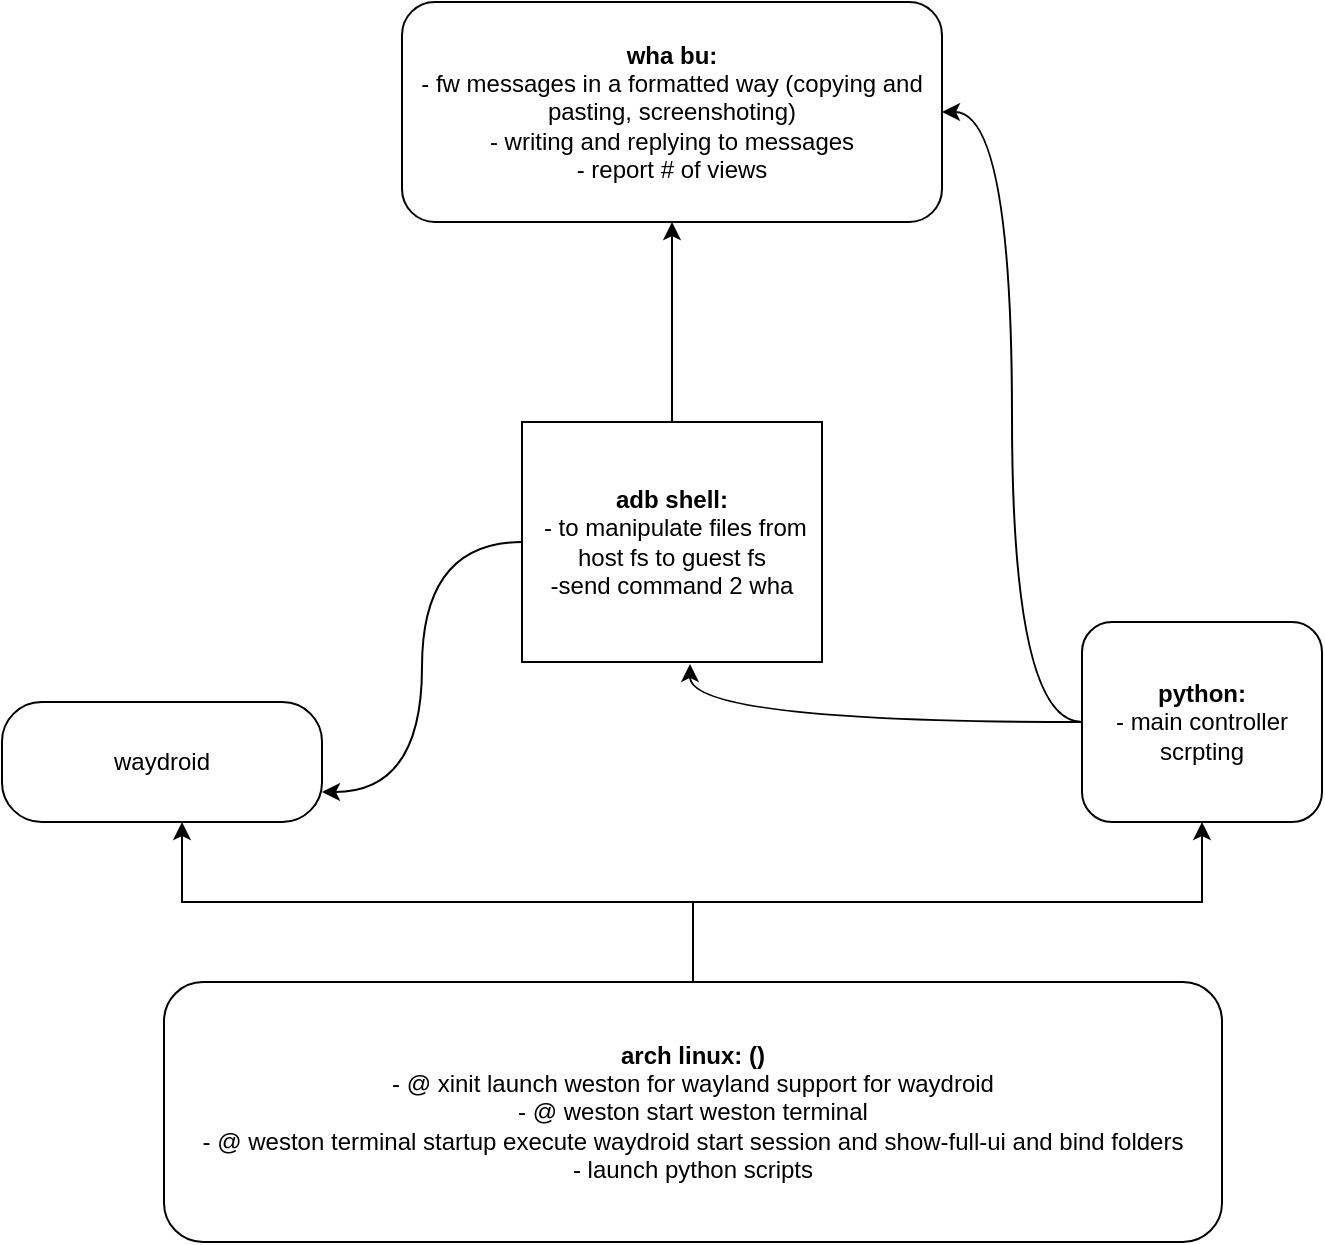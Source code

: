 <mxfile version="20.3.0" type="device" pages="2"><diagram id="fQzTnLMZr0oeQ_iGrPA_" name="lvl 0"><mxGraphModel dx="462" dy="857" grid="1" gridSize="10" guides="1" tooltips="1" connect="1" arrows="1" fold="1" page="1" pageScale="1" pageWidth="850" pageHeight="1100" math="0" shadow="0"><root><mxCell id="0"/><mxCell id="1" parent="0"/><mxCell id="lvGuIVhpEG7LHq2Fy3bW-6" value="" style="edgeStyle=orthogonalEdgeStyle;rounded=0;orthogonalLoop=1;jettySize=auto;html=1;exitX=0.5;exitY=0;exitDx=0;exitDy=0;" parent="1" source="lvGuIVhpEG7LHq2Fy3bW-1" target="lvGuIVhpEG7LHq2Fy3bW-5" edge="1"><mxGeometry relative="1" as="geometry"><Array as="points"><mxPoint x="505" y="780"/><mxPoint x="505" y="740"/><mxPoint x="250" y="740"/></Array></mxGeometry></mxCell><mxCell id="lvGuIVhpEG7LHq2Fy3bW-11" value="" style="edgeStyle=orthogonalEdgeStyle;rounded=0;orthogonalLoop=1;jettySize=auto;html=1;" parent="1" source="lvGuIVhpEG7LHq2Fy3bW-1" target="lvGuIVhpEG7LHq2Fy3bW-10" edge="1"><mxGeometry relative="1" as="geometry"/></mxCell><mxCell id="lvGuIVhpEG7LHq2Fy3bW-1" value="&lt;b&gt;arch linux: ()&lt;br&gt;&lt;/b&gt;- @ xinit launch weston for wayland support for waydroid&lt;br&gt;- @ weston start weston terminal&lt;br&gt;- @ weston terminal startup execute waydroid start session and show-full-ui and bind folders&lt;br&gt;- launch python scripts" style="rounded=1;whiteSpace=wrap;html=1;" parent="1" vertex="1"><mxGeometry x="241" y="780" width="529" height="130" as="geometry"/></mxCell><mxCell id="lvGuIVhpEG7LHq2Fy3bW-5" value="waydroid" style="rounded=1;whiteSpace=wrap;html=1;arcSize=33;" parent="1" vertex="1"><mxGeometry x="160" y="640" width="160" height="60" as="geometry"/></mxCell><mxCell id="lvGuIVhpEG7LHq2Fy3bW-8" value="&lt;b&gt;wha bu: &lt;/b&gt;&lt;br&gt;- fw messages in a formatted way (copying and pasting, screenshoting)&lt;br&gt;- writing and replying to messages&lt;br&gt;- report # of views" style="rounded=1;whiteSpace=wrap;html=1;" parent="1" vertex="1"><mxGeometry x="360" y="290" width="270" height="110" as="geometry"/></mxCell><mxCell id="lvGuIVhpEG7LHq2Fy3bW-30" style="edgeStyle=orthogonalEdgeStyle;curved=1;orthogonalLoop=1;jettySize=auto;html=1;entryX=0.56;entryY=1.008;entryDx=0;entryDy=0;entryPerimeter=0;" parent="1" source="lvGuIVhpEG7LHq2Fy3bW-10" target="lvGuIVhpEG7LHq2Fy3bW-15" edge="1"><mxGeometry relative="1" as="geometry"/></mxCell><mxCell id="lvGuIVhpEG7LHq2Fy3bW-32" style="edgeStyle=orthogonalEdgeStyle;curved=1;orthogonalLoop=1;jettySize=auto;html=1;entryX=1;entryY=0.5;entryDx=0;entryDy=0;" parent="1" source="lvGuIVhpEG7LHq2Fy3bW-10" target="lvGuIVhpEG7LHq2Fy3bW-8" edge="1"><mxGeometry relative="1" as="geometry"/></mxCell><mxCell id="lvGuIVhpEG7LHq2Fy3bW-10" value="&lt;b&gt;python:&lt;/b&gt;&lt;br&gt;- main controller scrpting" style="rounded=1;whiteSpace=wrap;html=1;" parent="1" vertex="1"><mxGeometry x="700" y="600" width="120" height="100" as="geometry"/></mxCell><mxCell id="lvGuIVhpEG7LHq2Fy3bW-34" style="edgeStyle=orthogonalEdgeStyle;curved=1;orthogonalLoop=1;jettySize=auto;html=1;entryX=0.5;entryY=1;entryDx=0;entryDy=0;" parent="1" source="lvGuIVhpEG7LHq2Fy3bW-15" target="lvGuIVhpEG7LHq2Fy3bW-8" edge="1"><mxGeometry relative="1" as="geometry"/></mxCell><mxCell id="lvGuIVhpEG7LHq2Fy3bW-35" style="edgeStyle=orthogonalEdgeStyle;curved=1;orthogonalLoop=1;jettySize=auto;html=1;entryX=1;entryY=0.75;entryDx=0;entryDy=0;" parent="1" source="lvGuIVhpEG7LHq2Fy3bW-15" target="lvGuIVhpEG7LHq2Fy3bW-5" edge="1"><mxGeometry relative="1" as="geometry"/></mxCell><mxCell id="lvGuIVhpEG7LHq2Fy3bW-15" value="&lt;b&gt;adb shell:&lt;/b&gt;&lt;br&gt;&amp;nbsp;- to manipulate files from host fs to guest fs&lt;br&gt;-send command 2 wha" style="rounded=1;whiteSpace=wrap;html=1;arcSize=0;" parent="1" vertex="1"><mxGeometry x="420" y="500" width="150" height="120" as="geometry"/></mxCell></root></mxGraphModel></diagram><diagram id="JGDr9ynH4ZzEKs6SBJtl" name="lvl1"><mxGraphModel dx="1422" dy="857" grid="1" gridSize="10" guides="1" tooltips="1" connect="1" arrows="1" fold="1" page="1" pageScale="1" pageWidth="850" pageHeight="1100" math="0" shadow="0"><root><mxCell id="0"/><mxCell id="1" parent="0"/><mxCell id="92Kk8oNuGBqlIEeE6Kab-1" value="starting at /" style="rounded=1;whiteSpace=wrap;html=1;arcSize=50;" parent="1" vertex="1"><mxGeometry x="340" y="20" width="120" height="60" as="geometry"/></mxCell><mxCell id="92Kk8oNuGBqlIEeE6Kab-4" value="" style="edgeStyle=orthogonalEdgeStyle;curved=1;orthogonalLoop=1;jettySize=auto;html=1;" parent="1" source="92Kk8oNuGBqlIEeE6Kab-2" target="92Kk8oNuGBqlIEeE6Kab-3" edge="1"><mxGeometry relative="1" as="geometry"/></mxCell><mxCell id="92Kk8oNuGBqlIEeE6Kab-2" value="move to /sdcard/Content" style="shape=process;whiteSpace=wrap;html=1;backgroundOutline=1;" parent="1" vertex="1"><mxGeometry x="310" y="130" width="200" height="100" as="geometry"/></mxCell><mxCell id="92Kk8oNuGBqlIEeE6Kab-6" value="" style="edgeStyle=orthogonalEdgeStyle;curved=1;orthogonalLoop=1;jettySize=auto;html=1;" parent="1" source="92Kk8oNuGBqlIEeE6Kab-3" target="92Kk8oNuGBqlIEeE6Kab-5" edge="1"><mxGeometry relative="1" as="geometry"/></mxCell><mxCell id="92Kk8oNuGBqlIEeE6Kab-3" value="piece = contant.random.choice(os.listdir())" style="shape=process;whiteSpace=wrap;html=1;backgroundOutline=1;" parent="1" vertex="1"><mxGeometry x="287.5" y="310" width="245" height="160" as="geometry"/></mxCell><mxCell id="92Kk8oNuGBqlIEeE6Kab-8" value="" style="edgeStyle=orthogonalEdgeStyle;curved=1;orthogonalLoop=1;jettySize=auto;html=1;" parent="1" source="92Kk8oNuGBqlIEeE6Kab-5" target="92Kk8oNuGBqlIEeE6Kab-7" edge="1"><mxGeometry relative="1" as="geometry"/></mxCell><mxCell id="92Kk8oNuGBqlIEeE6Kab-5" value="share piece" style="shape=process;whiteSpace=wrap;html=1;backgroundOutline=1;" parent="1" vertex="1"><mxGeometry x="293.75" y="550" width="232.5" height="60" as="geometry"/></mxCell><mxCell id="92Kk8oNuGBqlIEeE6Kab-7" value="remove piece" style="shape=process;whiteSpace=wrap;html=1;backgroundOutline=1;" parent="1" vertex="1"><mxGeometry x="293.75" y="690" width="232.5" height="60" as="geometry"/></mxCell></root></mxGraphModel></diagram></mxfile>